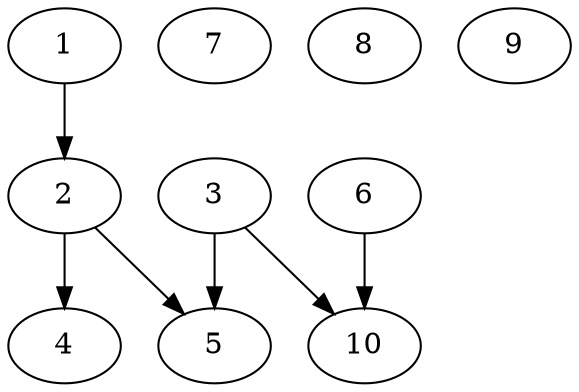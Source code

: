 digraph "Random_Nodes_10_Density_0.60_CCR_2.00_WeightType_Random" {
	graph ["Duplicate states"=133312,
		"Max states in OPEN"=3981,
		Modes="60000ms; partial expansion, ; Pruning: processor isomorphism, processor normalisation, task equivalence, equivalent schedule 2, ; \
F-value: new, DRT, ; Optimisation: list scheduling, ",
		"Node concurrency"=-1,
		"Number of processors"=16,
		"Pruned using list schedule length"=802794,
		"States removed from OPEN"=140704,
		"Time to schedule (ms)"=2138,
		"Total idle time"=0,
		"Total schedule length"=35,
		"Total sequential time"=69,
		"Total states created"=1318777
	];
	1	 ["Finish time"=5,
		Processor=0,
		"Start time"=0,
		Weight=5];
	2	 ["Finish time"=13,
		Processor=0,
		"Start time"=5,
		Weight=8];
	1 -> 2	 [Weight=8];
	4	 ["Finish time"=23,
		Processor=0,
		"Start time"=13,
		Weight=10];
	2 -> 4	 [Weight=33];
	5	 ["Finish time"=35,
		Processor=1,
		"Start time"=26,
		Weight=9];
	2 -> 5	 [Weight=13];
	3	 ["Finish time"=8,
		Processor=1,
		"Start time"=0,
		Weight=8];
	3 -> 5	 [Weight=38];
	10	 ["Finish time"=26,
		Processor=1,
		"Start time"=19,
		Weight=7];
	3 -> 10	 [Weight=33];
	6	 ["Finish time"=6,
		Processor=2,
		"Start time"=0,
		Weight=6];
	6 -> 10	 [Weight=13];
	7	 ["Finish time"=15,
		Processor=1,
		"Start time"=8,
		Weight=7];
	8	 ["Finish time"=19,
		Processor=1,
		"Start time"=15,
		Weight=4];
	9	 ["Finish time"=5,
		Processor=3,
		"Start time"=0,
		Weight=5];
}
